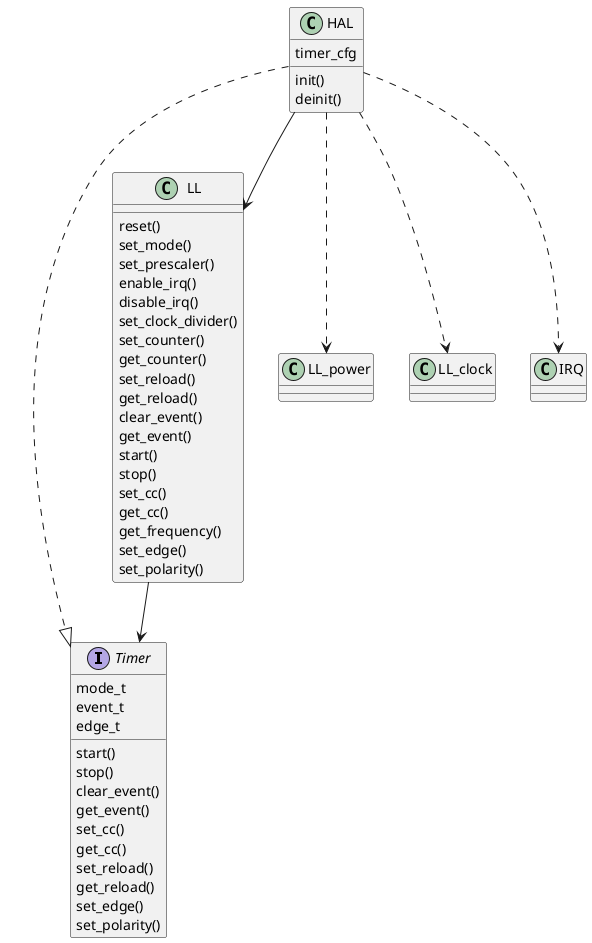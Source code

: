 @startuml
interface Timer {
	mode_t
	event_t
	edge_t

	start()
	stop()
	clear_event()
	get_event()
	set_cc()
	get_cc()
	set_reload()
	get_reload()
	set_edge()
	set_polarity()
}

class LL {
	reset()
	set_mode()
	set_prescaler()
	enable_irq()
	disable_irq()
	set_clock_divider()
	set_counter()
	get_counter()
	set_reload()
	get_reload()
	clear_event()
	get_event()
	start()
	stop()
	set_cc()
	get_cc()
	get_frequency()
	set_edge()
	set_polarity()
}

class HAL {
	timer_cfg

	init()
	deinit()
}

HAL ..|> Timer
HAL --> LL
HAL ..> LL_power
HAL ..> LL_clock
HAL ..> IRQ
LL --> Timer
@enduml
